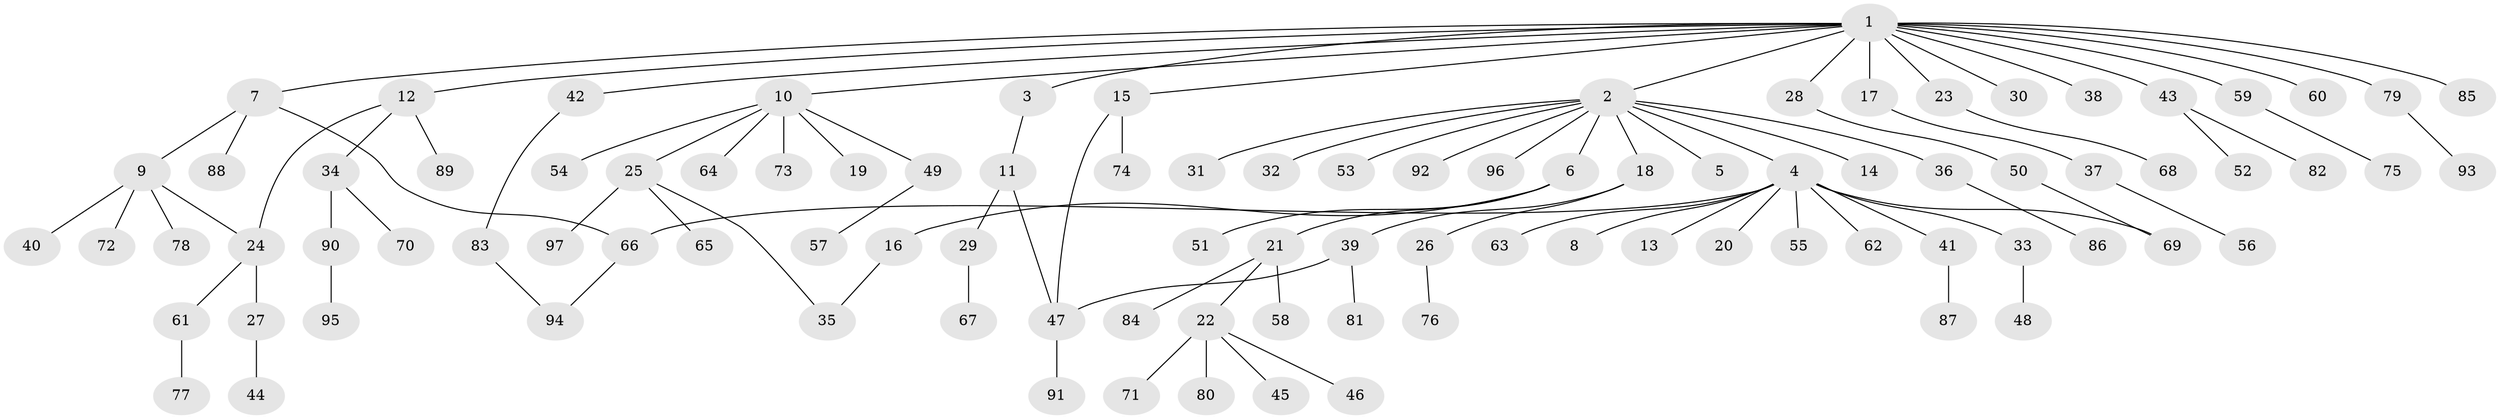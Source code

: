 // Generated by graph-tools (version 1.1) at 2025/11/02/27/25 16:11:13]
// undirected, 97 vertices, 103 edges
graph export_dot {
graph [start="1"]
  node [color=gray90,style=filled];
  1;
  2;
  3;
  4;
  5;
  6;
  7;
  8;
  9;
  10;
  11;
  12;
  13;
  14;
  15;
  16;
  17;
  18;
  19;
  20;
  21;
  22;
  23;
  24;
  25;
  26;
  27;
  28;
  29;
  30;
  31;
  32;
  33;
  34;
  35;
  36;
  37;
  38;
  39;
  40;
  41;
  42;
  43;
  44;
  45;
  46;
  47;
  48;
  49;
  50;
  51;
  52;
  53;
  54;
  55;
  56;
  57;
  58;
  59;
  60;
  61;
  62;
  63;
  64;
  65;
  66;
  67;
  68;
  69;
  70;
  71;
  72;
  73;
  74;
  75;
  76;
  77;
  78;
  79;
  80;
  81;
  82;
  83;
  84;
  85;
  86;
  87;
  88;
  89;
  90;
  91;
  92;
  93;
  94;
  95;
  96;
  97;
  1 -- 2;
  1 -- 3;
  1 -- 7;
  1 -- 10;
  1 -- 12;
  1 -- 15;
  1 -- 17;
  1 -- 23;
  1 -- 28;
  1 -- 30;
  1 -- 38;
  1 -- 42;
  1 -- 43;
  1 -- 59;
  1 -- 60;
  1 -- 79;
  1 -- 85;
  2 -- 4;
  2 -- 5;
  2 -- 6;
  2 -- 14;
  2 -- 18;
  2 -- 31;
  2 -- 32;
  2 -- 36;
  2 -- 53;
  2 -- 92;
  2 -- 96;
  3 -- 11;
  4 -- 8;
  4 -- 13;
  4 -- 20;
  4 -- 33;
  4 -- 41;
  4 -- 55;
  4 -- 62;
  4 -- 63;
  4 -- 66;
  4 -- 69;
  6 -- 16;
  6 -- 21;
  6 -- 51;
  7 -- 9;
  7 -- 66;
  7 -- 88;
  9 -- 24;
  9 -- 40;
  9 -- 72;
  9 -- 78;
  10 -- 19;
  10 -- 25;
  10 -- 49;
  10 -- 54;
  10 -- 64;
  10 -- 73;
  11 -- 29;
  11 -- 47;
  12 -- 24;
  12 -- 34;
  12 -- 89;
  15 -- 47;
  15 -- 74;
  16 -- 35;
  17 -- 37;
  18 -- 26;
  18 -- 39;
  21 -- 22;
  21 -- 58;
  21 -- 84;
  22 -- 45;
  22 -- 46;
  22 -- 71;
  22 -- 80;
  23 -- 68;
  24 -- 27;
  24 -- 61;
  25 -- 35;
  25 -- 65;
  25 -- 97;
  26 -- 76;
  27 -- 44;
  28 -- 50;
  29 -- 67;
  33 -- 48;
  34 -- 70;
  34 -- 90;
  36 -- 86;
  37 -- 56;
  39 -- 47;
  39 -- 81;
  41 -- 87;
  42 -- 83;
  43 -- 52;
  43 -- 82;
  47 -- 91;
  49 -- 57;
  50 -- 69;
  59 -- 75;
  61 -- 77;
  66 -- 94;
  79 -- 93;
  83 -- 94;
  90 -- 95;
}
